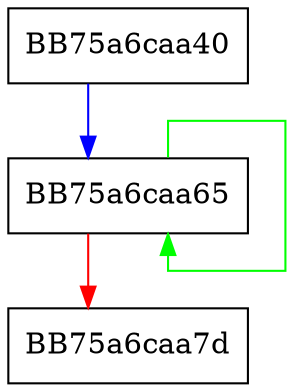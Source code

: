 digraph MMX4_pabsb {
  node [shape="box"];
  graph [splines=ortho];
  BB75a6caa40 -> BB75a6caa65 [color="blue"];
  BB75a6caa65 -> BB75a6caa65 [color="green"];
  BB75a6caa65 -> BB75a6caa7d [color="red"];
}